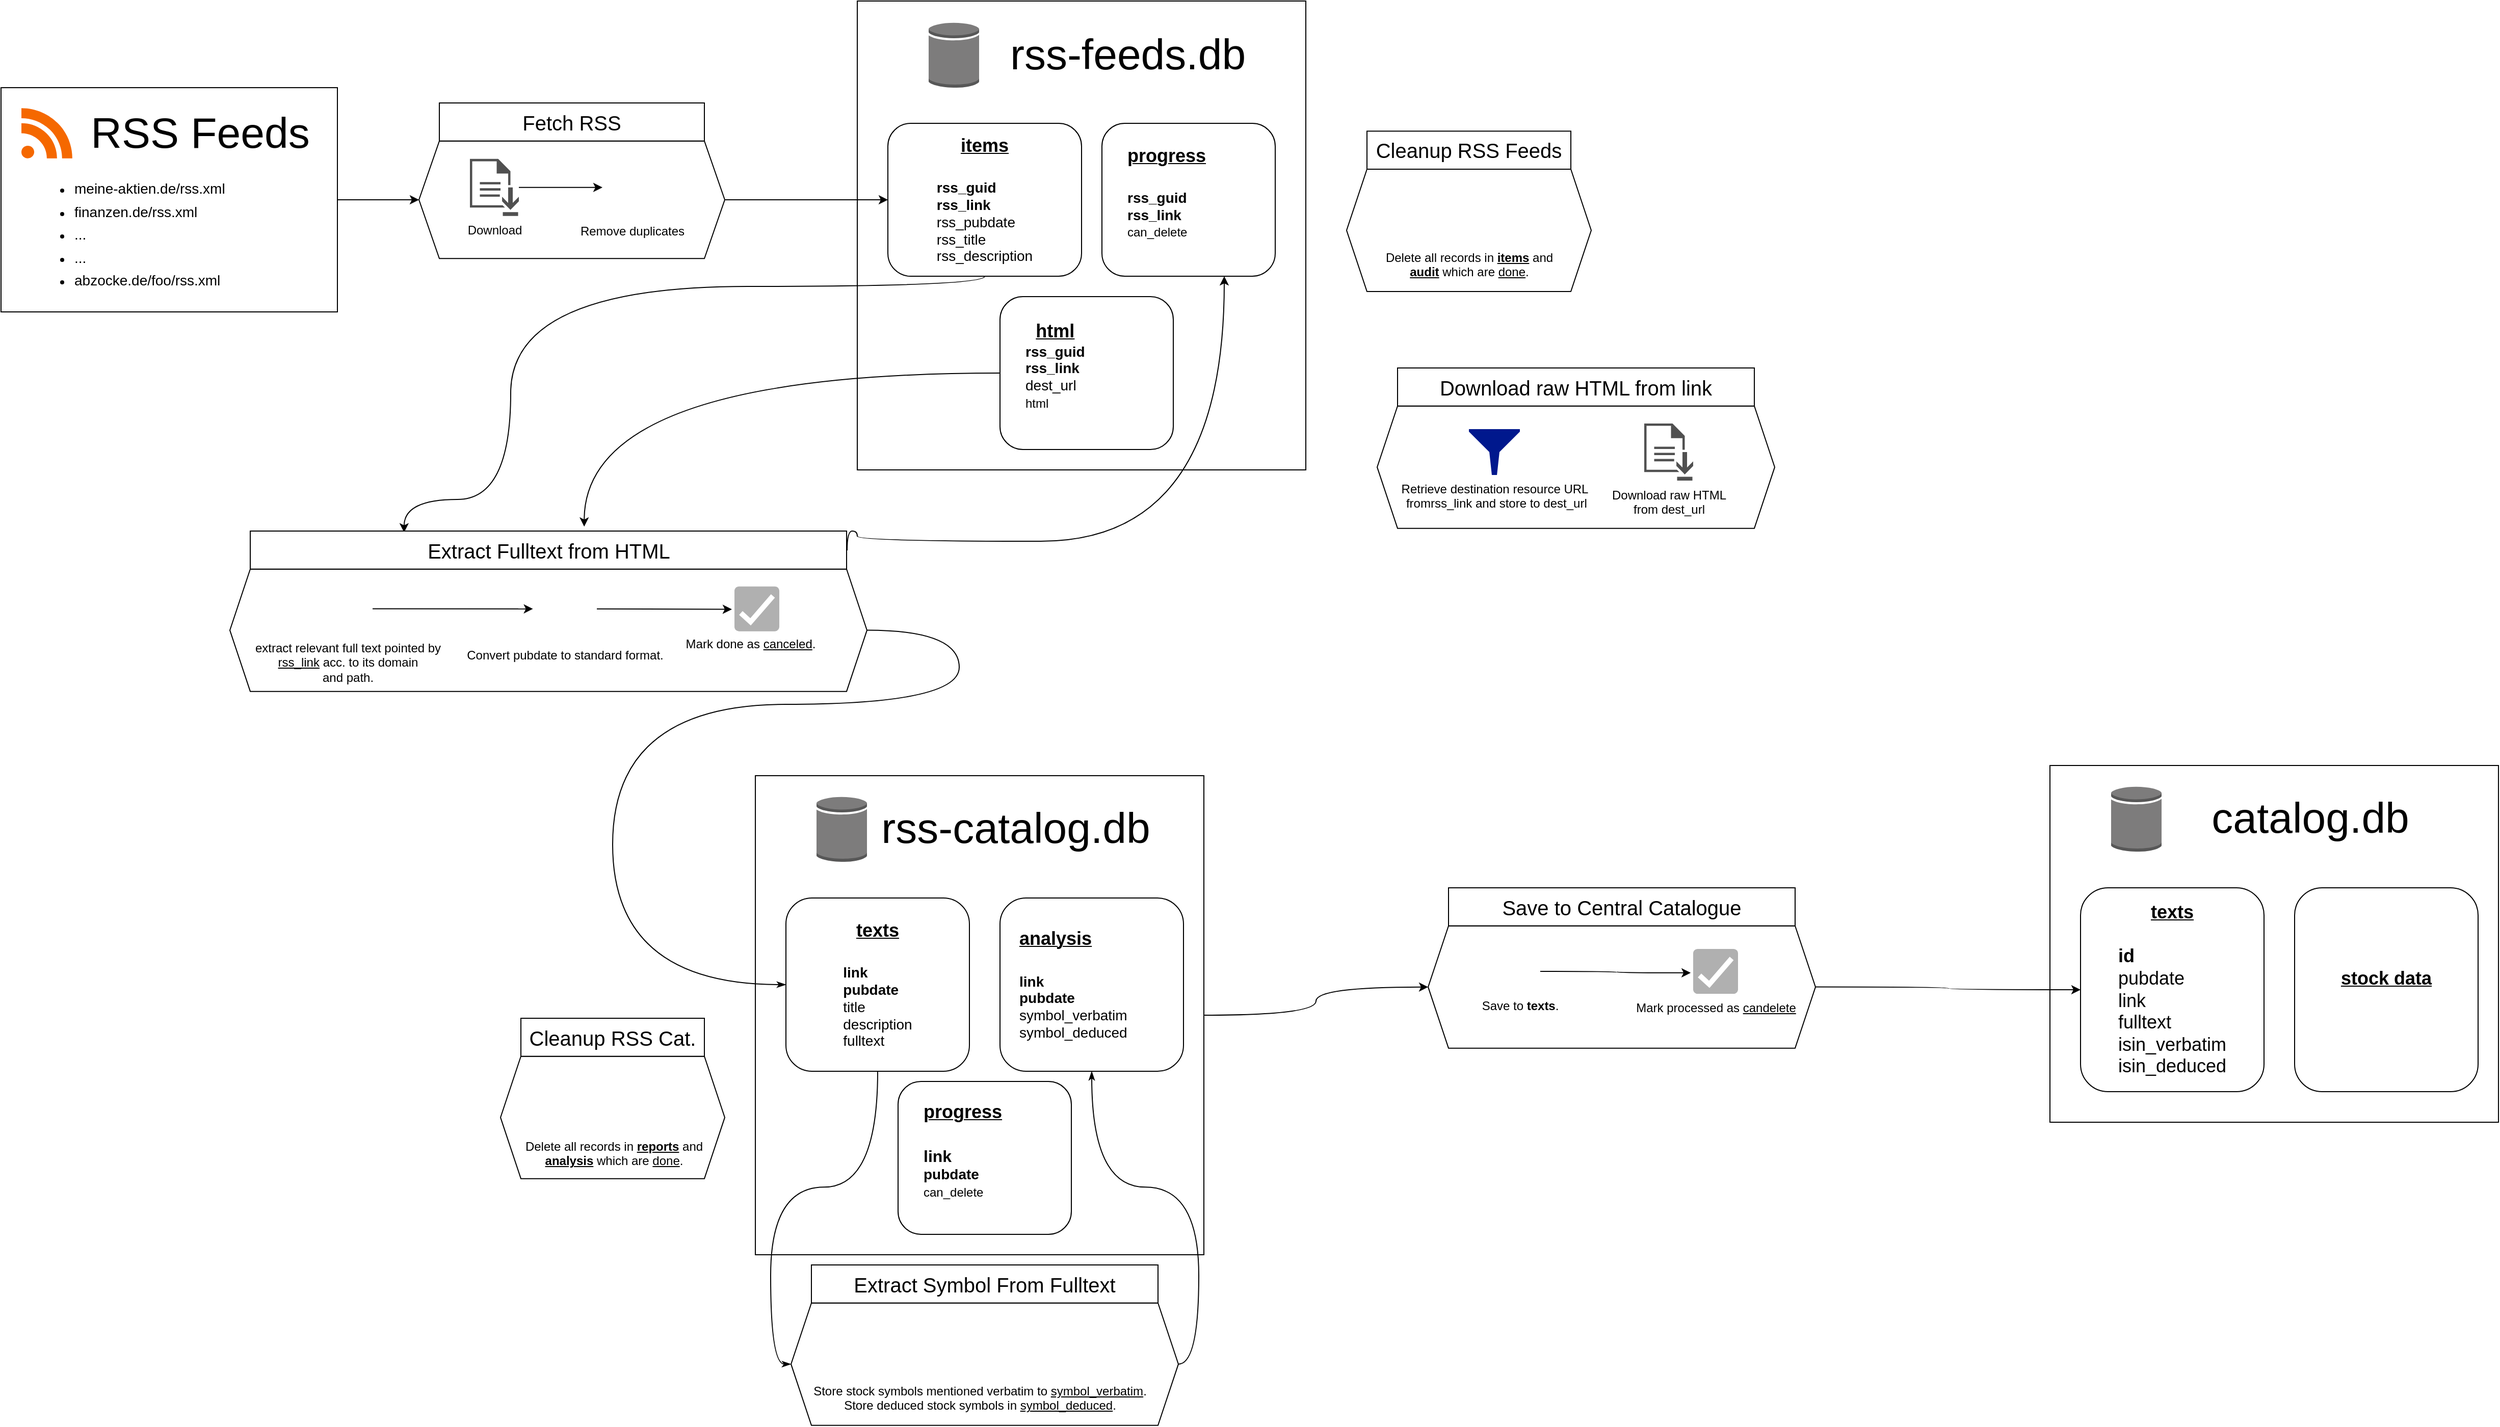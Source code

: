 <mxfile version="14.4.3" type="device"><diagram name="Page-1" id="c7488fd3-1785-93aa-aadb-54a6760d102a"><mxGraphModel dx="2267" dy="689" grid="1" gridSize="10" guides="1" tooltips="1" connect="1" arrows="1" fold="1" page="1" pageScale="1" pageWidth="1100" pageHeight="850" background="#ffffff" math="0" shadow="0"><root><mxCell id="0"/><mxCell id="1" parent="0"/><mxCell id="L96eIanU1S4voTSLZeWV-96" value="" style="shape=hexagon;perimeter=hexagonPerimeter2;whiteSpace=wrap;html=1;fixedSize=1;" parent="1" vertex="1"><mxGeometry x="295" y="1397.33" width="380" height="120" as="geometry"/></mxCell><mxCell id="L96eIanU1S4voTSLZeWV-49" value="" style="shape=hexagon;perimeter=hexagonPerimeter2;whiteSpace=wrap;html=1;fixedSize=1;" parent="1" vertex="1"><mxGeometry x="-70" y="257.33" width="300" height="115.33" as="geometry"/></mxCell><mxCell id="L96eIanU1S4voTSLZeWV-45" style="edgeStyle=orthogonalEdgeStyle;curved=1;rounded=0;orthogonalLoop=1;jettySize=auto;html=1;entryX=0;entryY=0.5;entryDx=0;entryDy=0;" parent="1" source="L96eIanU1S4voTSLZeWV-40" target="L96eIanU1S4voTSLZeWV-49" edge="1"><mxGeometry relative="1" as="geometry"/></mxCell><mxCell id="L96eIanU1S4voTSLZeWV-40" value="" style="rounded=0;whiteSpace=wrap;html=1;" parent="1" vertex="1"><mxGeometry x="-480" y="205" width="330" height="220" as="geometry"/></mxCell><mxCell id="L96eIanU1S4voTSLZeWV-3" value="" style="rounded=0;whiteSpace=wrap;html=1;" parent="1" vertex="1"><mxGeometry x="360" y="120" width="440" height="460" as="geometry"/></mxCell><mxCell id="L96eIanU1S4voTSLZeWV-2" value="" style="outlineConnect=0;dashed=0;verticalLabelPosition=bottom;verticalAlign=top;align=center;html=1;shape=mxgraph.aws3.generic_database;fillColor=#7D7C7C;gradientColor=none;" parent="1" vertex="1"><mxGeometry x="430" y="140.5" width="49.5" height="64.5" as="geometry"/></mxCell><mxCell id="L96eIanU1S4voTSLZeWV-4" value="&lt;div style=&quot;font-size: 42px&quot;&gt;&lt;font style=&quot;font-size: 42px&quot;&gt;rss-feeds.db&lt;/font&gt;&lt;/div&gt;" style="text;html=1;resizable=0;autosize=1;align=center;verticalAlign=middle;points=[];fillColor=none;strokeColor=none;rounded=0;" parent="1" vertex="1"><mxGeometry x="500" y="162.75" width="250" height="20" as="geometry"/></mxCell><mxCell id="L96eIanU1S4voTSLZeWV-36" value="&lt;div&gt;&lt;u&gt;&lt;font style=&quot;font-size: 18px&quot;&gt;&lt;b&gt;items&lt;/b&gt;&lt;/font&gt;&lt;/u&gt;&lt;/div&gt;&lt;div&gt;&lt;b&gt;&lt;font style=&quot;font-size: 18px&quot;&gt;&lt;br&gt;&lt;/font&gt;&lt;/b&gt;&lt;/div&gt;&lt;div align=&quot;left&quot;&gt;&lt;font style=&quot;font-size: 14px&quot;&gt;&lt;b&gt;rss_guid&lt;/b&gt;&lt;br&gt;&lt;/font&gt;&lt;/div&gt;&lt;div align=&quot;left&quot;&gt;&lt;b&gt;&lt;font style=&quot;font-size: 14px&quot;&gt;rss_link&lt;/font&gt;&lt;/b&gt;&lt;/div&gt;&lt;div align=&quot;left&quot;&gt;&lt;font style=&quot;font-size: 14px&quot;&gt;rss_pubdate&lt;/font&gt;&lt;/div&gt;&lt;div align=&quot;left&quot;&gt;&lt;font style=&quot;font-size: 14px&quot;&gt;rss_title&lt;/font&gt;&lt;/div&gt;&lt;div align=&quot;left&quot;&gt;&lt;font style=&quot;font-size: 14px&quot;&gt;rss_description&lt;br&gt;&lt;/font&gt;&lt;/div&gt;" style="rounded=1;whiteSpace=wrap;html=1;" parent="1" vertex="1"><mxGeometry x="390" y="240" width="190" height="150" as="geometry"/></mxCell><mxCell id="L96eIanU1S4voTSLZeWV-37" value="" style="dashed=0;outlineConnect=0;html=1;align=center;labelPosition=center;verticalLabelPosition=bottom;verticalAlign=top;shape=mxgraph.weblogos.rss;fillColor=#F56800;strokeColor=none" parent="1" vertex="1"><mxGeometry x="-460" y="225" width="50" height="49.35" as="geometry"/></mxCell><mxCell id="L96eIanU1S4voTSLZeWV-41" value="&lt;font style=&quot;font-size: 42px&quot;&gt;RSS Feeds&lt;/font&gt;" style="text;html=1;resizable=0;autosize=1;align=center;verticalAlign=middle;points=[];fillColor=none;strokeColor=none;rounded=0;" parent="1" vertex="1"><mxGeometry x="-400" y="234.67" width="230" height="30" as="geometry"/></mxCell><mxCell id="L96eIanU1S4voTSLZeWV-42" value="&lt;div align=&quot;left&quot;&gt;&lt;ul style=&quot;line-height: 180%&quot;&gt;&lt;li&gt;&lt;font style=&quot;font-size: 14px&quot;&gt;meine-aktien.de/rss.xml&lt;/font&gt;&lt;/li&gt;&lt;li&gt;&lt;font style=&quot;font-size: 14px&quot;&gt;finanzen.de/rss.xml&lt;/font&gt;&lt;/li&gt;&lt;li&gt;&lt;font style=&quot;font-size: 14px&quot;&gt;...&lt;/font&gt;&lt;/li&gt;&lt;li&gt;&lt;font style=&quot;font-size: 14px&quot;&gt;...&lt;/font&gt;&lt;/li&gt;&lt;li&gt;&lt;font style=&quot;font-size: 14px&quot;&gt;abzocke.de/foo/rss.xml&lt;br&gt;&lt;/font&gt;&lt;/li&gt;&lt;/ul&gt;&lt;/div&gt;" style="text;html=1;strokeColor=none;fillColor=none;align=left;verticalAlign=middle;whiteSpace=wrap;rounded=0;" parent="1" vertex="1"><mxGeometry x="-450" y="295" width="261" height="110" as="geometry"/></mxCell><mxCell id="L96eIanU1S4voTSLZeWV-47" style="edgeStyle=orthogonalEdgeStyle;curved=1;rounded=0;orthogonalLoop=1;jettySize=auto;html=1;entryX=0;entryY=0.5;entryDx=0;entryDy=0;" parent="1" source="L96eIanU1S4voTSLZeWV-44" target="L96eIanU1S4voTSLZeWV-46" edge="1"><mxGeometry relative="1" as="geometry"/></mxCell><mxCell id="L96eIanU1S4voTSLZeWV-44" value="Download" style="pointerEvents=1;shadow=0;dashed=0;html=1;strokeColor=none;fillColor=#505050;labelPosition=center;verticalLabelPosition=bottom;verticalAlign=top;outlineConnect=0;align=center;shape=mxgraph.office.concepts.download;" parent="1" vertex="1"><mxGeometry x="-20" y="274.93" width="48" height="56" as="geometry"/></mxCell><mxCell id="L96eIanU1S4voTSLZeWV-48" style="edgeStyle=orthogonalEdgeStyle;curved=1;rounded=0;orthogonalLoop=1;jettySize=auto;html=1;exitX=1;exitY=0.5;exitDx=0;exitDy=0;" parent="1" source="L96eIanU1S4voTSLZeWV-49" target="L96eIanU1S4voTSLZeWV-36" edge="1"><mxGeometry relative="1" as="geometry"><mxPoint x="230" y="315" as="sourcePoint"/></mxGeometry></mxCell><mxCell id="L96eIanU1S4voTSLZeWV-46" value="Remove duplicates" style="shape=image;html=1;verticalAlign=top;verticalLabelPosition=bottom;labelBackgroundColor=#ffffff;imageAspect=0;aspect=fixed;image=https://cdn0.iconfinder.com/data/icons/social-productivity/512/Copy_duplicate-128.png" parent="1" vertex="1"><mxGeometry x="110" y="274.35" width="57.15" height="57.15" as="geometry"/></mxCell><mxCell id="L96eIanU1S4voTSLZeWV-50" value="&lt;div align=&quot;center&quot;&gt;&lt;u&gt;&lt;b&gt;&lt;font style=&quot;font-size: 18px&quot;&gt;progress&lt;/font&gt;&lt;/b&gt;&lt;/u&gt;&lt;/div&gt;&lt;div&gt;&lt;font style=&quot;font-size: 18px&quot;&gt;&lt;b&gt;&lt;br&gt;&lt;/b&gt;&lt;/font&gt;&lt;/div&gt;&lt;div&gt;&lt;b&gt;&lt;font style=&quot;font-size: 14px&quot;&gt;rss_guid&lt;br&gt;&lt;/font&gt;&lt;/b&gt;&lt;/div&gt;&lt;div&gt;&lt;b&gt;&lt;font style=&quot;font-size: 14px&quot;&gt;rss_link&lt;/font&gt;&lt;/b&gt;&lt;/div&gt;&lt;div&gt;can_delete&lt;font style=&quot;font-size: 14px&quot;&gt;&lt;u&gt;&lt;br&gt;&lt;/u&gt;&lt;/font&gt;&lt;/div&gt;&lt;div&gt;&lt;br&gt;&lt;/div&gt;" style="rounded=1;whiteSpace=wrap;html=1;align=left;spacingLeft=23;" parent="1" vertex="1"><mxGeometry x="600" y="240" width="170" height="150" as="geometry"/></mxCell><mxCell id="L96eIanU1S4voTSLZeWV-52" value="" style="rounded=0;whiteSpace=wrap;html=1;" parent="1" vertex="1"><mxGeometry x="260" y="880" width="440" height="470" as="geometry"/></mxCell><mxCell id="L96eIanU1S4voTSLZeWV-53" value="" style="outlineConnect=0;dashed=0;verticalLabelPosition=bottom;verticalAlign=top;align=center;html=1;shape=mxgraph.aws3.generic_database;fillColor=#7D7C7C;gradientColor=none;" parent="1" vertex="1"><mxGeometry x="320" y="900" width="49.5" height="64.5" as="geometry"/></mxCell><mxCell id="L96eIanU1S4voTSLZeWV-54" value="&lt;div style=&quot;font-size: 42px&quot;&gt;&lt;font style=&quot;font-size: 42px&quot;&gt;rss-catalog.db&lt;/font&gt;&lt;/div&gt;" style="text;html=1;resizable=0;autosize=1;align=center;verticalAlign=middle;points=[];fillColor=none;strokeColor=none;rounded=0;" parent="1" vertex="1"><mxGeometry x="375" y="922.25" width="280" height="20" as="geometry"/></mxCell><mxCell id="L96eIanU1S4voTSLZeWV-55" value="&lt;div&gt;&lt;u&gt;&lt;font style=&quot;font-size: 18px&quot;&gt;&lt;b&gt;texts&lt;/b&gt;&lt;/font&gt;&lt;/u&gt;&lt;/div&gt;&lt;div&gt;&lt;font style=&quot;font-size: 18px&quot;&gt;&lt;b&gt;&lt;br&gt;&lt;/b&gt;&lt;/font&gt;&lt;/div&gt;&lt;div align=&quot;left&quot;&gt;&lt;b&gt;&lt;font style=&quot;font-size: 14px&quot;&gt;link&lt;/font&gt;&lt;font style=&quot;font-size: 14px&quot;&gt;&lt;br&gt;&lt;/font&gt;&lt;/b&gt;&lt;/div&gt;&lt;div align=&quot;left&quot;&gt;&lt;font style=&quot;font-size: 14px&quot;&gt;&lt;b&gt;pubdate&lt;/b&gt;&lt;br&gt;&lt;/font&gt;&lt;/div&gt;&lt;div align=&quot;left&quot;&gt;&lt;font style=&quot;font-size: 14px&quot;&gt;title&lt;br&gt;&lt;/font&gt;&lt;/div&gt;&lt;div align=&quot;left&quot;&gt;&lt;font style=&quot;font-size: 14px&quot;&gt;description&lt;br&gt;&lt;/font&gt;&lt;/div&gt;&lt;div align=&quot;left&quot;&gt;&lt;font style=&quot;font-size: 14px&quot;&gt;fulltext&lt;/font&gt;&lt;/div&gt;" style="rounded=1;whiteSpace=wrap;html=1;" parent="1" vertex="1"><mxGeometry x="290" y="1000" width="180" height="170" as="geometry"/></mxCell><mxCell id="L96eIanU1S4voTSLZeWV-76" style="edgeStyle=orthogonalEdgeStyle;curved=1;rounded=0;orthogonalLoop=1;jettySize=auto;html=1;endArrow=none;endFill=0;startArrow=classic;startFill=1;exitX=0.258;exitY=0.036;exitDx=0;exitDy=0;exitPerimeter=0;" parent="1" source="L96eIanU1S4voTSLZeWV-93" target="L96eIanU1S4voTSLZeWV-36" edge="1"><mxGeometry relative="1" as="geometry"><mxPoint x="414" y="540" as="sourcePoint"/><Array as="points"><mxPoint x="20" y="609"/><mxPoint x="20" y="400"/><mxPoint x="485" y="400"/></Array></mxGeometry></mxCell><mxCell id="L96eIanU1S4voTSLZeWV-79" style="edgeStyle=orthogonalEdgeStyle;curved=1;rounded=0;orthogonalLoop=1;jettySize=auto;html=1;entryX=0;entryY=0.5;entryDx=0;entryDy=0;startArrow=none;startFill=0;endArrow=classicThin;endFill=1;" parent="1" source="L96eIanU1S4voTSLZeWV-57" target="L96eIanU1S4voTSLZeWV-55" edge="1"><mxGeometry relative="1" as="geometry"><Array as="points"><mxPoint x="460" y="810"/><mxPoint x="120" y="810"/><mxPoint x="120" y="1085"/></Array></mxGeometry></mxCell><mxCell id="L96eIanU1S4voTSLZeWV-57" value="" style="shape=hexagon;perimeter=hexagonPerimeter2;whiteSpace=wrap;html=1;fixedSize=1;" parent="1" vertex="1"><mxGeometry x="-255.5" y="677.33" width="625" height="120" as="geometry"/></mxCell><mxCell id="L96eIanU1S4voTSLZeWV-126" style="edgeStyle=orthogonalEdgeStyle;curved=1;rounded=0;orthogonalLoop=1;jettySize=auto;html=1;startArrow=none;startFill=0;endArrow=classic;endFill=1;" parent="1" source="L96eIanU1S4voTSLZeWV-61" target="L96eIanU1S4voTSLZeWV-125" edge="1"><mxGeometry relative="1" as="geometry"/></mxCell><mxCell id="L96eIanU1S4voTSLZeWV-61" value="&lt;div&gt;extract relevant full text pointed by &lt;br&gt;&lt;/div&gt;&lt;div&gt;&lt;u&gt;rss_link&lt;/u&gt; acc. to its domain &lt;br&gt;&lt;/div&gt;&lt;div&gt;and path.&lt;/div&gt;" style="shape=image;html=1;verticalAlign=top;verticalLabelPosition=bottom;labelBackgroundColor=#ffffff;imageAspect=0;aspect=fixed;image=https://cdn0.iconfinder.com/data/icons/entypo/100/extract-128.png;align=center;" parent="1" vertex="1"><mxGeometry x="-165.5" y="691.33" width="50" height="50" as="geometry"/></mxCell><mxCell id="L96eIanU1S4voTSLZeWV-63" value="&lt;div&gt;Store stock symbols mentioned verbatim to &lt;u&gt;symbol_verbatim&lt;/u&gt;.&lt;/div&gt;&lt;div&gt;Store deduced stock symbols in &lt;u&gt;symbol_deduced&lt;/u&gt;.&lt;br&gt;&lt;/div&gt;" style="shape=image;html=1;verticalAlign=top;verticalLabelPosition=bottom;labelBackgroundColor=#ffffff;imageAspect=0;aspect=fixed;image=https://cdn4.iconfinder.com/data/icons/success-filloutline/64/chart-analytics-stocks-increasing-growth-128.png;align=center;" parent="1" vertex="1"><mxGeometry x="450" y="1410" width="60" height="60" as="geometry"/></mxCell><mxCell id="L96eIanU1S4voTSLZeWV-65" value="" style="dashed=0;labelPosition=right;align=left;shape=mxgraph.gmdl.checkbox;strokeColor=none;fillColor=#B0B0B0;strokeWidth=2;aspect=fixed;verticalAlign=bottom;" parent="1" vertex="1"><mxGeometry x="239.5" y="694.33" width="44" height="44" as="geometry"/></mxCell><mxCell id="L96eIanU1S4voTSLZeWV-73" value="&lt;div&gt;Mark done as &lt;u&gt;canceled&lt;/u&gt;.&lt;/div&gt;" style="text;html=1;resizable=0;autosize=1;align=center;verticalAlign=middle;points=[];fillColor=none;strokeColor=none;rounded=0;" parent="1" vertex="1"><mxGeometry x="184.5" y="741.33" width="140" height="20" as="geometry"/></mxCell><mxCell id="L96eIanU1S4voTSLZeWV-75" value="&lt;div align=&quot;left&quot;&gt;&lt;font size=&quot;1&quot;&gt;&lt;u&gt;&lt;b style=&quot;font-size: 18px&quot;&gt;analysis&lt;/b&gt;&lt;/u&gt;&lt;/font&gt;&lt;/div&gt;&lt;div align=&quot;left&quot;&gt;&lt;font style=&quot;font-size: 18px&quot;&gt;&lt;b&gt;&lt;br&gt;&lt;/b&gt;&lt;/font&gt;&lt;/div&gt;&lt;div align=&quot;left&quot;&gt;&lt;b&gt;&lt;font style=&quot;font-size: 14px&quot;&gt;link&lt;/font&gt;&lt;font style=&quot;font-size: 14px&quot;&gt;&lt;br&gt;&lt;/font&gt;&lt;/b&gt;&lt;/div&gt;&lt;div align=&quot;left&quot;&gt;&lt;font style=&quot;font-size: 14px&quot;&gt;&lt;b&gt;pubdate&lt;/b&gt;&lt;br&gt;&lt;/font&gt;&lt;/div&gt;&lt;div style=&quot;font-size: 14px&quot; align=&quot;left&quot;&gt;symbol&lt;font style=&quot;font-size: 14px&quot;&gt;_verbatim&lt;br&gt;&lt;/font&gt;&lt;/div&gt;&lt;div align=&quot;left&quot;&gt;&lt;font style=&quot;font-size: 14px&quot;&gt;symbol_deduced&lt;/font&gt;&lt;/div&gt;" style="rounded=1;whiteSpace=wrap;html=1;align=left;spacingLeft=17;" parent="1" vertex="1"><mxGeometry x="500" y="1000" width="180" height="170" as="geometry"/></mxCell><mxCell id="L96eIanU1S4voTSLZeWV-81" value="" style="shape=hexagon;perimeter=hexagonPerimeter2;whiteSpace=wrap;html=1;fixedSize=1;" parent="1" vertex="1"><mxGeometry x="840" y="285" width="240" height="120" as="geometry"/></mxCell><mxCell id="L96eIanU1S4voTSLZeWV-86" value="&lt;div&gt;Delete all records in &lt;u&gt;&lt;b&gt;items&lt;/b&gt;&lt;/u&gt; and &lt;br&gt;&lt;/div&gt;&lt;div&gt;&lt;u&gt;&lt;b&gt;audit&lt;/b&gt;&lt;/u&gt; which are &lt;u&gt;done&lt;/u&gt;.&lt;/div&gt;" style="shape=image;html=1;verticalAlign=top;verticalLabelPosition=bottom;labelBackgroundColor=#ffffff;imageAspect=0;aspect=fixed;image=https://cdn3.iconfinder.com/data/icons/materia-flat-halloween-free/24/039_007_broom_halloween_witch_magic-128.png;align=center;" parent="1" vertex="1"><mxGeometry x="928.67" y="295" width="62.67" height="62.67" as="geometry"/></mxCell><mxCell id="L96eIanU1S4voTSLZeWV-89" value="&lt;font style=&quot;font-size: 20px&quot;&gt;Fetch RSS&lt;/font&gt;" style="rounded=0;whiteSpace=wrap;html=1;align=center;" parent="1" vertex="1"><mxGeometry x="-50" y="220" width="260" height="37.33" as="geometry"/></mxCell><mxCell id="L96eIanU1S4voTSLZeWV-92" value="&lt;font style=&quot;font-size: 20px&quot;&gt;Cleanup RSS&lt;/font&gt;&lt;font style=&quot;font-size: 20px&quot;&gt; Feeds&lt;/font&gt;" style="rounded=0;whiteSpace=wrap;html=1;align=center;" parent="1" vertex="1"><mxGeometry x="860" y="247.67" width="200" height="37.33" as="geometry"/></mxCell><mxCell id="7Yo4P3cQVqL27J-hmTuU-13" style="edgeStyle=orthogonalEdgeStyle;curved=1;rounded=0;orthogonalLoop=1;jettySize=auto;html=1;" parent="1" target="L96eIanU1S4voTSLZeWV-50" edge="1"><mxGeometry relative="1" as="geometry"><mxPoint x="350" y="659" as="sourcePoint"/><Array as="points"><mxPoint x="360" y="640"/><mxPoint x="360" y="650"/><mxPoint x="720" y="650"/></Array></mxGeometry></mxCell><mxCell id="L96eIanU1S4voTSLZeWV-93" value="&lt;font style=&quot;font-size: 20px&quot;&gt;Extract Fulltext from HTML&lt;br&gt;&lt;/font&gt;" style="rounded=0;whiteSpace=wrap;html=1;align=center;" parent="1" vertex="1"><mxGeometry x="-235.5" y="640" width="585" height="37.33" as="geometry"/></mxCell><mxCell id="L96eIanU1S4voTSLZeWV-101" value="&lt;font style=&quot;font-size: 20px&quot;&gt;Extract Symbol From Fulltext&lt;br&gt;&lt;/font&gt;" style="rounded=0;whiteSpace=wrap;html=1;align=center;" parent="1" vertex="1"><mxGeometry x="315" y="1360" width="340" height="37.33" as="geometry"/></mxCell><mxCell id="L96eIanU1S4voTSLZeWV-104" style="edgeStyle=orthogonalEdgeStyle;curved=1;rounded=0;orthogonalLoop=1;jettySize=auto;html=1;entryX=0.5;entryY=1;entryDx=0;entryDy=0;startArrow=classicThin;startFill=1;endArrow=none;endFill=0;exitX=0;exitY=0.5;exitDx=0;exitDy=0;" parent="1" source="L96eIanU1S4voTSLZeWV-96" target="L96eIanU1S4voTSLZeWV-55" edge="1"><mxGeometry relative="1" as="geometry"/></mxCell><mxCell id="L96eIanU1S4voTSLZeWV-105" style="edgeStyle=orthogonalEdgeStyle;curved=1;rounded=0;orthogonalLoop=1;jettySize=auto;html=1;exitX=1;exitY=0.5;exitDx=0;exitDy=0;entryX=0.5;entryY=1;entryDx=0;entryDy=0;startArrow=none;startFill=0;endArrow=classicThin;endFill=1;" parent="1" source="L96eIanU1S4voTSLZeWV-96" target="L96eIanU1S4voTSLZeWV-75" edge="1"><mxGeometry relative="1" as="geometry"/></mxCell><mxCell id="L96eIanU1S4voTSLZeWV-106" value="" style="rounded=0;whiteSpace=wrap;html=1;" parent="1" vertex="1"><mxGeometry x="1530" y="870" width="440" height="350" as="geometry"/></mxCell><mxCell id="L96eIanU1S4voTSLZeWV-107" value="" style="outlineConnect=0;dashed=0;verticalLabelPosition=bottom;verticalAlign=top;align=center;html=1;shape=mxgraph.aws3.generic_database;fillColor=#7D7C7C;gradientColor=none;" parent="1" vertex="1"><mxGeometry x="1590" y="890" width="49.5" height="64.5" as="geometry"/></mxCell><mxCell id="L96eIanU1S4voTSLZeWV-108" value="&lt;div style=&quot;font-size: 42px&quot;&gt;&lt;font style=&quot;font-size: 42px&quot;&gt;catalog.db&lt;/font&gt;&lt;/div&gt;" style="text;html=1;resizable=0;autosize=1;align=center;verticalAlign=middle;points=[];fillColor=none;strokeColor=none;rounded=0;" parent="1" vertex="1"><mxGeometry x="1680" y="912.25" width="210" height="20" as="geometry"/></mxCell><mxCell id="L96eIanU1S4voTSLZeWV-109" value="&lt;div&gt;&lt;u&gt;&lt;font style=&quot;font-size: 18px&quot;&gt;&lt;b&gt;texts&lt;/b&gt;&lt;/font&gt;&lt;/u&gt;&lt;/div&gt;&lt;div style=&quot;font-size: 18px&quot;&gt;&lt;font style=&quot;font-size: 18px&quot;&gt;&lt;b&gt;&lt;br&gt;&lt;/b&gt;&lt;/font&gt;&lt;/div&gt;&lt;div style=&quot;font-size: 18px&quot; align=&quot;left&quot;&gt;&lt;font style=&quot;font-size: 18px&quot;&gt;&lt;b&gt;id&lt;br&gt;&lt;/b&gt;&lt;/font&gt;&lt;/div&gt;&lt;div style=&quot;font-size: 18px&quot; align=&quot;left&quot;&gt;&lt;font style=&quot;font-size: 18px&quot;&gt;pubdate&lt;font style=&quot;font-size: 18px&quot;&gt;&lt;br&gt;&lt;/font&gt;&lt;/font&gt;&lt;/div&gt;&lt;div style=&quot;font-size: 18px&quot; align=&quot;left&quot;&gt;&lt;font style=&quot;font-size: 18px&quot;&gt;&lt;font style=&quot;font-size: 18px&quot;&gt;link&lt;br&gt;&lt;/font&gt;&lt;/font&gt;&lt;/div&gt;&lt;div style=&quot;font-size: 18px&quot; align=&quot;left&quot;&gt;&lt;font style=&quot;font-size: 18px&quot;&gt;fulltext&lt;br&gt;&lt;/font&gt;&lt;/div&gt;&lt;div style=&quot;font-size: 18px&quot; align=&quot;left&quot;&gt;&lt;font style=&quot;font-size: 18px&quot;&gt;isin_verbatim&lt;/font&gt;&lt;/div&gt;&lt;div style=&quot;font-size: 18px&quot; align=&quot;left&quot;&gt;&lt;font style=&quot;font-size: 18px&quot;&gt;isin_deduced&lt;/font&gt;&lt;/div&gt;" style="rounded=1;whiteSpace=wrap;html=1;" parent="1" vertex="1"><mxGeometry x="1560" y="990" width="180" height="200" as="geometry"/></mxCell><mxCell id="L96eIanU1S4voTSLZeWV-110" value="&lt;font style=&quot;font-size: 18px&quot;&gt;&lt;u&gt;&lt;b&gt;stock data&lt;/b&gt;&lt;/u&gt;&lt;/font&gt;&lt;br&gt;&lt;div&gt;&lt;font style=&quot;font-size: 18px&quot;&gt;&lt;b&gt;&lt;br&gt;&lt;/b&gt;&lt;/font&gt;&lt;/div&gt;" style="rounded=1;whiteSpace=wrap;html=1;" parent="1" vertex="1"><mxGeometry x="1770" y="990" width="180" height="200" as="geometry"/></mxCell><mxCell id="L96eIanU1S4voTSLZeWV-112" value="" style="shape=hexagon;perimeter=hexagonPerimeter2;whiteSpace=wrap;html=1;fixedSize=1;" parent="1" vertex="1"><mxGeometry x="10" y="1155.33" width="220" height="120" as="geometry"/></mxCell><mxCell id="L96eIanU1S4voTSLZeWV-113" value="&lt;div&gt;Delete all records in &lt;u&gt;&lt;b&gt;reports&lt;/b&gt;&lt;/u&gt; and &lt;br&gt;&lt;/div&gt;&lt;div&gt;&lt;u&gt;&lt;b&gt;analysis&lt;/b&gt;&lt;/u&gt; which are &lt;u&gt;done&lt;/u&gt;.&lt;/div&gt;" style="shape=image;html=1;verticalAlign=top;verticalLabelPosition=bottom;labelBackgroundColor=#ffffff;imageAspect=0;aspect=fixed;image=https://cdn3.iconfinder.com/data/icons/materia-flat-halloween-free/24/039_007_broom_halloween_witch_magic-128.png;align=center;" parent="1" vertex="1"><mxGeometry x="90" y="1167.34" width="62.67" height="62.67" as="geometry"/></mxCell><mxCell id="L96eIanU1S4voTSLZeWV-114" value="&lt;font style=&quot;font-size: 20px&quot;&gt;Cleanup RSS Cat.&lt;br&gt;&lt;/font&gt;" style="rounded=0;whiteSpace=wrap;html=1;align=center;" parent="1" vertex="1"><mxGeometry x="30" y="1118" width="180" height="37.33" as="geometry"/></mxCell><mxCell id="L96eIanU1S4voTSLZeWV-122" style="edgeStyle=orthogonalEdgeStyle;curved=1;rounded=0;orthogonalLoop=1;jettySize=auto;html=1;entryX=0;entryY=0.5;entryDx=0;entryDy=0;startArrow=none;startFill=0;endArrow=classic;endFill=1;" parent="1" source="L96eIanU1S4voTSLZeWV-115" target="L96eIanU1S4voTSLZeWV-109" edge="1"><mxGeometry relative="1" as="geometry"/></mxCell><mxCell id="L96eIanU1S4voTSLZeWV-123" style="edgeStyle=orthogonalEdgeStyle;curved=1;rounded=0;orthogonalLoop=1;jettySize=auto;html=1;exitX=0;exitY=0.5;exitDx=0;exitDy=0;entryX=1;entryY=0.5;entryDx=0;entryDy=0;startArrow=classic;startFill=1;endArrow=none;endFill=0;" parent="1" source="L96eIanU1S4voTSLZeWV-115" target="L96eIanU1S4voTSLZeWV-52" edge="1"><mxGeometry relative="1" as="geometry"/></mxCell><mxCell id="L96eIanU1S4voTSLZeWV-115" value="" style="shape=hexagon;perimeter=hexagonPerimeter2;whiteSpace=wrap;html=1;fixedSize=1;" parent="1" vertex="1"><mxGeometry x="920" y="1027.33" width="380" height="120" as="geometry"/></mxCell><mxCell id="L96eIanU1S4voTSLZeWV-117" value="&lt;font style=&quot;font-size: 20px&quot;&gt;Save to Central Catalogue&lt;/font&gt;" style="rounded=0;whiteSpace=wrap;html=1;align=center;" parent="1" vertex="1"><mxGeometry x="940" y="990" width="340" height="37.33" as="geometry"/></mxCell><mxCell id="L96eIanU1S4voTSLZeWV-121" style="edgeStyle=orthogonalEdgeStyle;curved=1;rounded=0;orthogonalLoop=1;jettySize=auto;html=1;startArrow=none;startFill=0;endArrow=classic;endFill=1;entryX=-0.055;entryY=0.532;entryDx=0;entryDy=0;entryPerimeter=0;" parent="1" source="L96eIanU1S4voTSLZeWV-118" target="L96eIanU1S4voTSLZeWV-119" edge="1"><mxGeometry relative="1" as="geometry"><mxPoint x="1160" y="1074" as="targetPoint"/></mxGeometry></mxCell><mxCell id="L96eIanU1S4voTSLZeWV-118" value="Save to &lt;b&gt;texts&lt;/b&gt;." style="shape=image;html=1;verticalAlign=top;verticalLabelPosition=bottom;labelBackgroundColor=#ffffff;imageAspect=0;aspect=fixed;image=https://cdn4.iconfinder.com/data/icons/basic-user-interface-elements/700/save-guardar-diskette-128.png;align=center;" parent="1" vertex="1"><mxGeometry x="990" y="1052" width="40" height="40" as="geometry"/></mxCell><mxCell id="L96eIanU1S4voTSLZeWV-119" value="" style="dashed=0;labelPosition=right;align=left;shape=mxgraph.gmdl.checkbox;strokeColor=none;fillColor=#B0B0B0;strokeWidth=2;aspect=fixed;verticalAlign=bottom;" parent="1" vertex="1"><mxGeometry x="1180" y="1050" width="44" height="44" as="geometry"/></mxCell><mxCell id="L96eIanU1S4voTSLZeWV-120" value="Mark processed as &lt;u&gt;candelete&lt;/u&gt;" style="text;html=1;resizable=0;autosize=1;align=center;verticalAlign=middle;points=[];fillColor=none;strokeColor=none;rounded=0;" parent="1" vertex="1"><mxGeometry x="1117" y="1098" width="170" height="20" as="geometry"/></mxCell><mxCell id="L96eIanU1S4voTSLZeWV-127" style="edgeStyle=orthogonalEdgeStyle;curved=1;rounded=0;orthogonalLoop=1;jettySize=auto;html=1;entryX=-0.057;entryY=0.51;entryDx=0;entryDy=0;entryPerimeter=0;startArrow=none;startFill=0;endArrow=classic;endFill=1;" parent="1" source="L96eIanU1S4voTSLZeWV-125" target="L96eIanU1S4voTSLZeWV-65" edge="1"><mxGeometry relative="1" as="geometry"/></mxCell><mxCell id="L96eIanU1S4voTSLZeWV-125" value="Convert pubdate to standard format." style="shape=image;html=1;verticalAlign=top;verticalLabelPosition=bottom;labelBackgroundColor=#ffffff;imageAspect=0;aspect=fixed;image=https://cdn3.iconfinder.com/data/icons/currency-conversion-euro-vol-2/36/currency_money_conversion_euro_to_Bitcoin_finance-128.png;align=center;" parent="1" vertex="1"><mxGeometry x="41.83" y="684.99" width="62.67" height="62.67" as="geometry"/></mxCell><mxCell id="YqcUtGOMyexkDWNuWxN7-1" value="&lt;div align=&quot;center&quot;&gt;&lt;u&gt;&lt;b&gt;&lt;font style=&quot;font-size: 18px&quot;&gt;progress&lt;/font&gt;&lt;/b&gt;&lt;/u&gt;&lt;/div&gt;&lt;div&gt;&lt;font style=&quot;font-size: 18px&quot;&gt;&lt;b&gt;&lt;br&gt;&lt;/b&gt;&lt;/font&gt;&lt;/div&gt;&lt;div style=&quot;font-size: 16px&quot;&gt;&lt;b&gt;link&lt;font style=&quot;font-size: 14px&quot;&gt;&lt;br&gt;&lt;/font&gt;&lt;/b&gt;&lt;/div&gt;&lt;div&gt;&lt;b&gt;&lt;font style=&quot;font-size: 14px&quot;&gt;pubdate&lt;/font&gt;&lt;/b&gt;&lt;/div&gt;&lt;div&gt;can_delete&lt;font style=&quot;font-size: 14px&quot;&gt;&lt;u&gt;&lt;br&gt;&lt;/u&gt;&lt;/font&gt;&lt;/div&gt;&lt;div&gt;&lt;br&gt;&lt;/div&gt;" style="rounded=1;whiteSpace=wrap;html=1;align=left;spacingLeft=23;" parent="1" vertex="1"><mxGeometry x="400" y="1180" width="170" height="150" as="geometry"/></mxCell><mxCell id="7Yo4P3cQVqL27J-hmTuU-12" style="edgeStyle=orthogonalEdgeStyle;curved=1;rounded=0;orthogonalLoop=1;jettySize=auto;html=1;entryX=0.56;entryY=-0.117;entryDx=0;entryDy=0;entryPerimeter=0;" parent="1" source="7Yo4P3cQVqL27J-hmTuU-1" target="L96eIanU1S4voTSLZeWV-93" edge="1"><mxGeometry relative="1" as="geometry"/></mxCell><mxCell id="7Yo4P3cQVqL27J-hmTuU-1" value="&lt;div align=&quot;center&quot;&gt;&lt;span style=&quot;font-size: 18px&quot;&gt;&lt;b&gt;&lt;u&gt;html&lt;/u&gt;&lt;/b&gt;&lt;/span&gt;&lt;/div&gt;&lt;div&gt;&lt;b&gt;&lt;font style=&quot;font-size: 14px&quot;&gt;rss_guid&lt;br&gt;&lt;/font&gt;&lt;/b&gt;&lt;/div&gt;&lt;div&gt;&lt;b&gt;&lt;font style=&quot;font-size: 14px&quot;&gt;rss_link&lt;/font&gt;&lt;/b&gt;&lt;/div&gt;&lt;div&gt;&lt;font style=&quot;font-size: 14px&quot;&gt;dest_url&lt;/font&gt;&lt;/div&gt;&lt;div&gt;html&lt;font style=&quot;font-size: 14px&quot;&gt;&lt;u&gt;&lt;br&gt;&lt;/u&gt;&lt;/font&gt;&lt;/div&gt;&lt;div&gt;&lt;br&gt;&lt;/div&gt;" style="rounded=1;whiteSpace=wrap;html=1;align=left;spacingLeft=23;" parent="1" vertex="1"><mxGeometry x="500" y="410" width="170" height="150" as="geometry"/></mxCell><mxCell id="7Yo4P3cQVqL27J-hmTuU-2" value="" style="shape=hexagon;perimeter=hexagonPerimeter2;whiteSpace=wrap;html=1;fixedSize=1;" parent="1" vertex="1"><mxGeometry x="870" y="517.33" width="390" height="120" as="geometry"/></mxCell><mxCell id="7Yo4P3cQVqL27J-hmTuU-7" value="&lt;font style=&quot;font-size: 20px&quot;&gt;Download raw HTML from link&lt;/font&gt;" style="rounded=0;whiteSpace=wrap;html=1;align=center;" parent="1" vertex="1"><mxGeometry x="890" y="480.0" width="350" height="37.33" as="geometry"/></mxCell><mxCell id="7Yo4P3cQVqL27J-hmTuU-10" value="Download raw HTML&lt;br&gt;from dest_url" style="pointerEvents=1;shadow=0;dashed=0;html=1;strokeColor=none;fillColor=#505050;labelPosition=center;verticalLabelPosition=bottom;verticalAlign=top;outlineConnect=0;align=center;shape=mxgraph.office.concepts.download;" parent="1" vertex="1"><mxGeometry x="1132" y="534.5" width="48" height="56" as="geometry"/></mxCell><mxCell id="PW9ww8lnpN9kz4lxinEw-2" value="Retrieve destination resource URL&lt;br&gt;&amp;nbsp;fromrss_link and store to dest_url" style="aspect=fixed;pointerEvents=1;shadow=0;dashed=0;html=1;strokeColor=none;labelPosition=center;verticalLabelPosition=bottom;verticalAlign=top;align=center;fillColor=#00188D;shape=mxgraph.mscae.enterprise.filter" vertex="1" parent="1"><mxGeometry x="960" y="540" width="50" height="45" as="geometry"/></mxCell></root></mxGraphModel></diagram></mxfile>